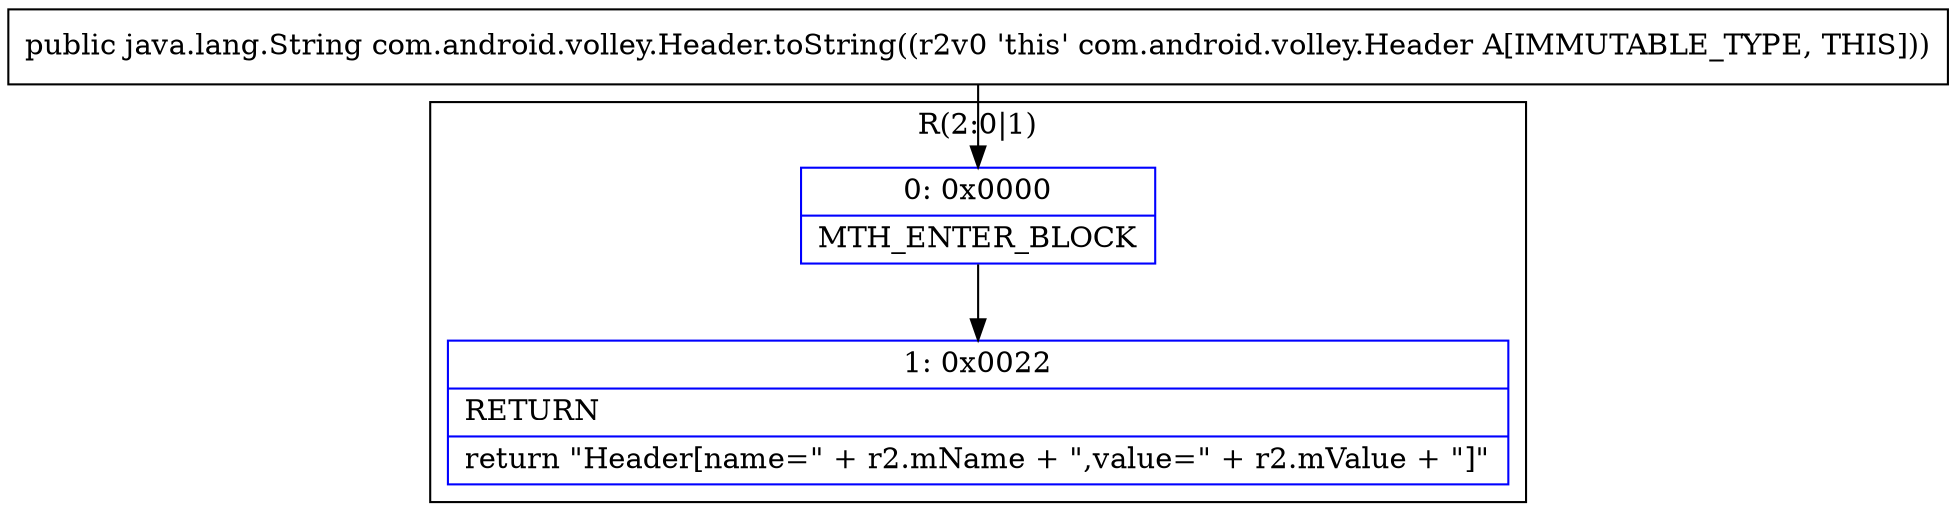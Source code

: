 digraph "CFG forcom.android.volley.Header.toString()Ljava\/lang\/String;" {
subgraph cluster_Region_2140827451 {
label = "R(2:0|1)";
node [shape=record,color=blue];
Node_0 [shape=record,label="{0\:\ 0x0000|MTH_ENTER_BLOCK\l}"];
Node_1 [shape=record,label="{1\:\ 0x0022|RETURN\l|return \"Header[name=\" + r2.mName + \",value=\" + r2.mValue + \"]\"\l}"];
}
MethodNode[shape=record,label="{public java.lang.String com.android.volley.Header.toString((r2v0 'this' com.android.volley.Header A[IMMUTABLE_TYPE, THIS])) }"];
MethodNode -> Node_0;
Node_0 -> Node_1;
}

